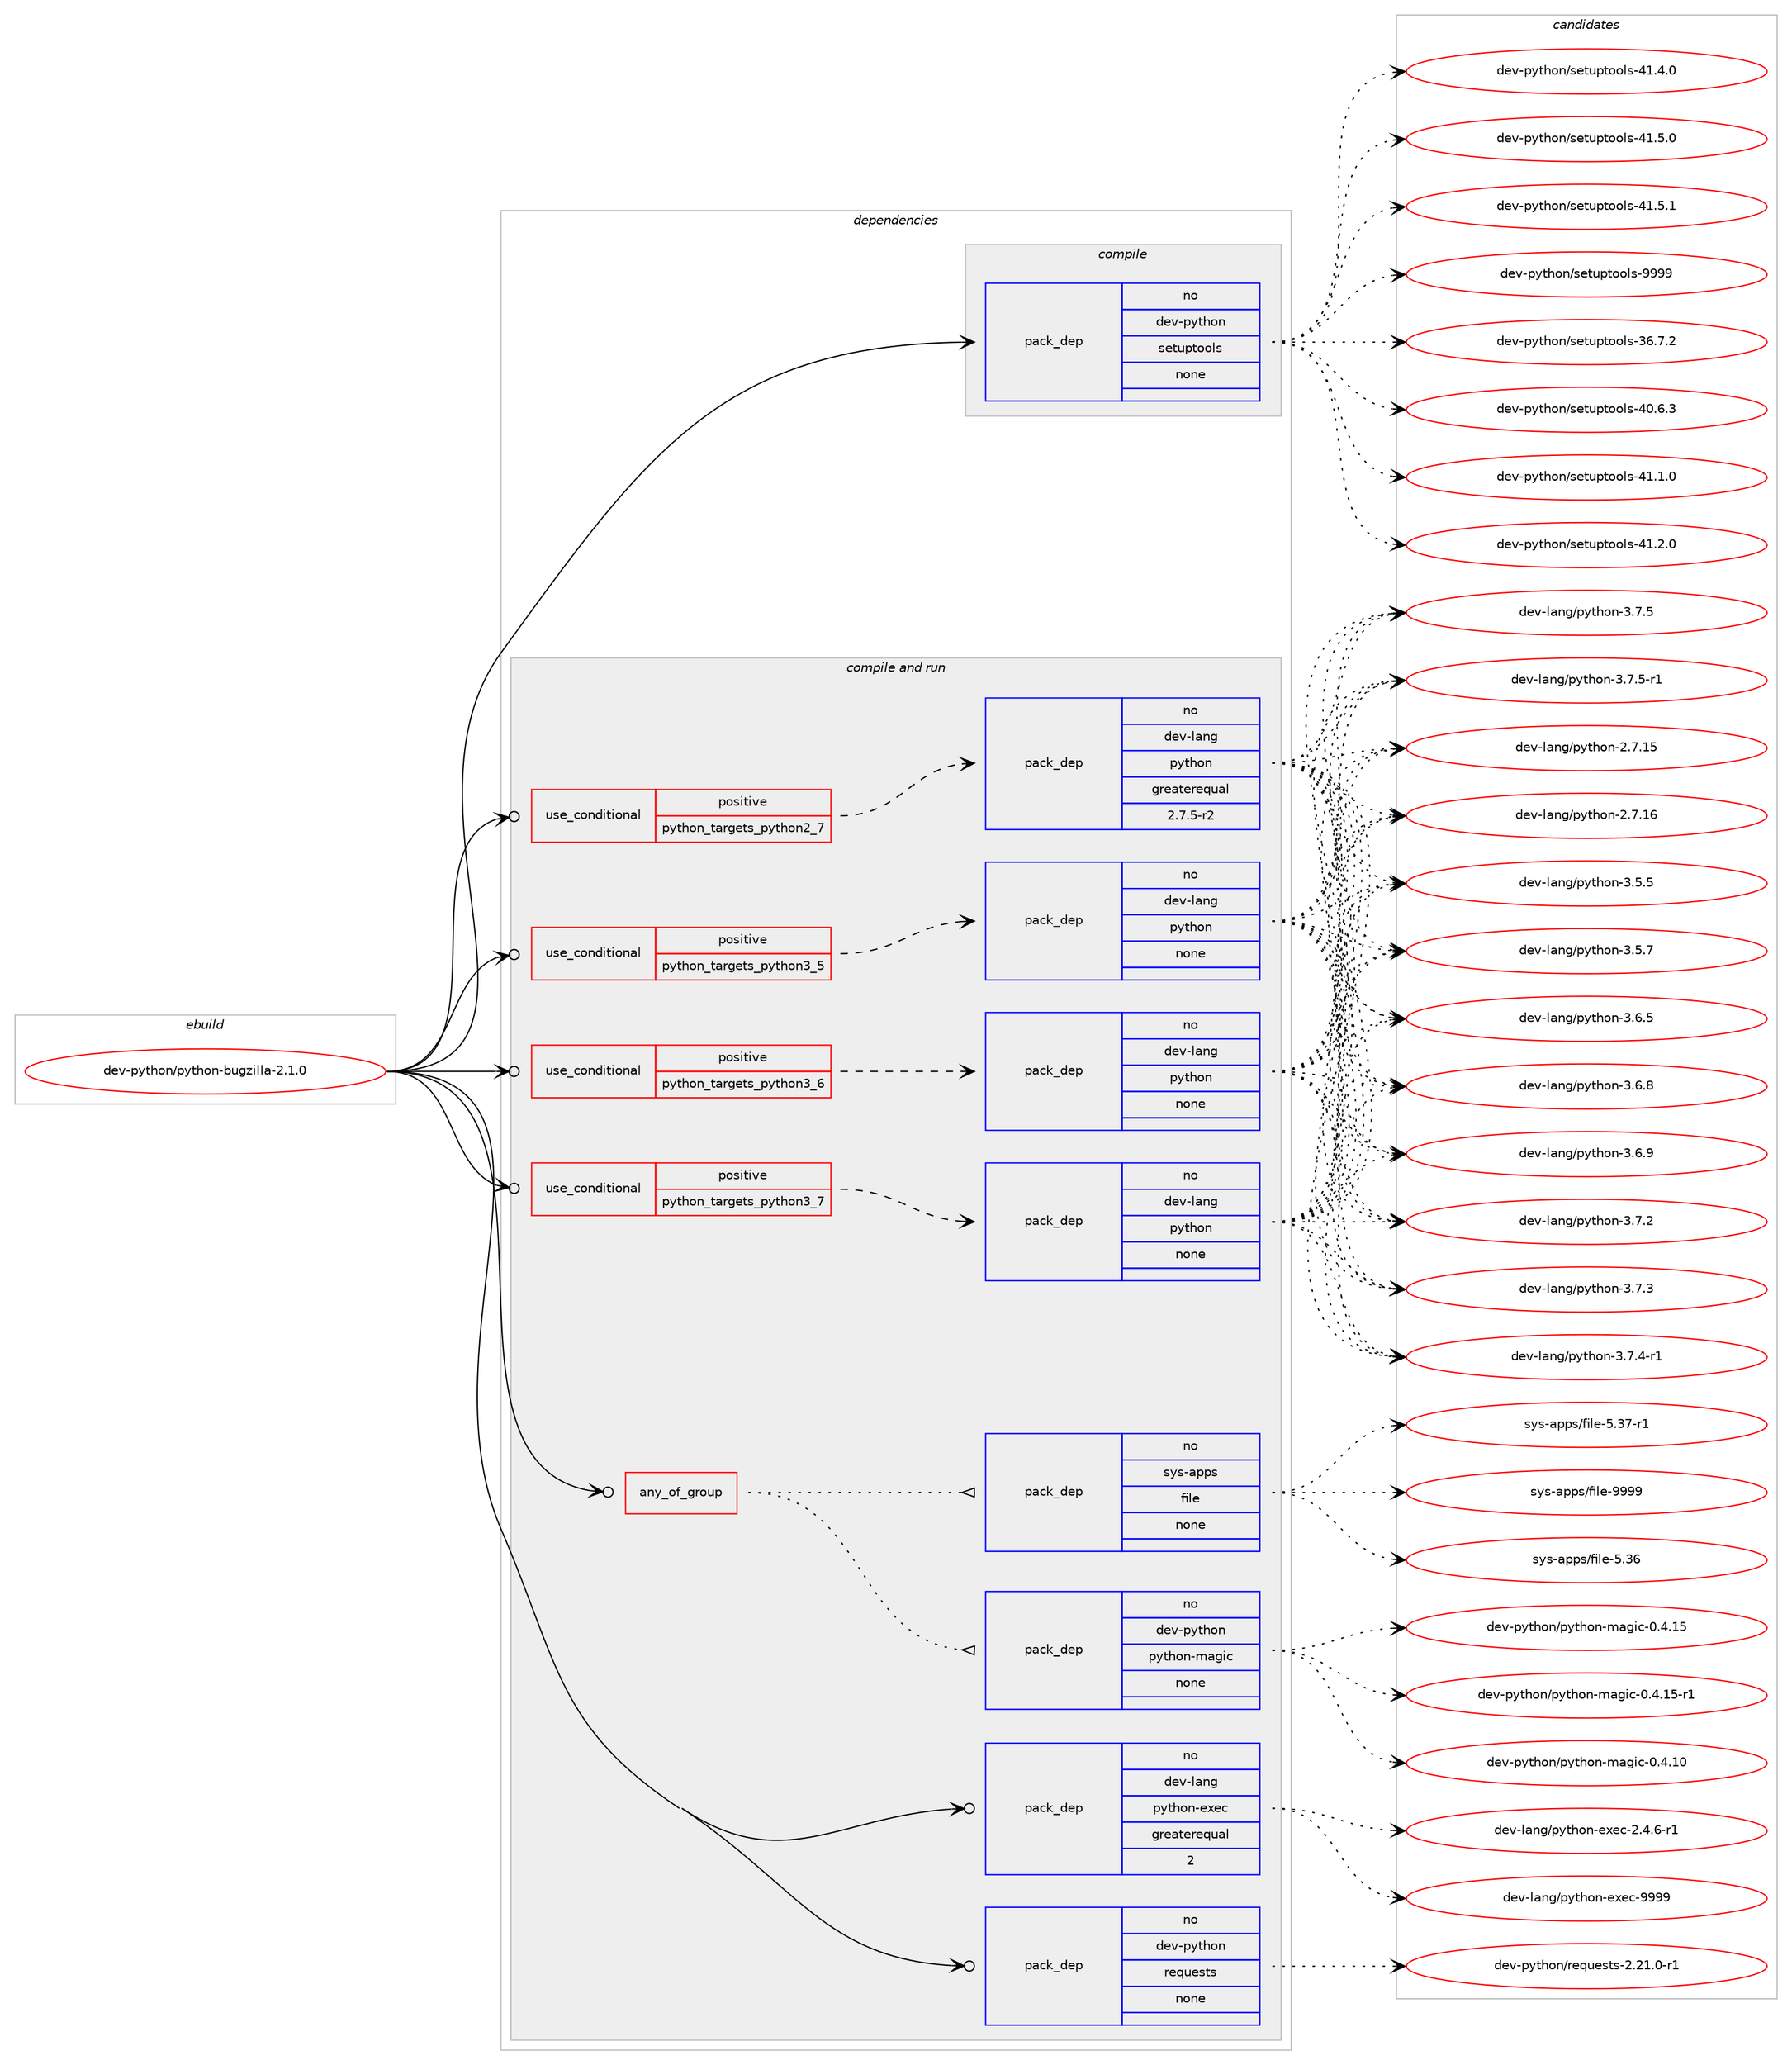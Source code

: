 digraph prolog {

# *************
# Graph options
# *************

newrank=true;
concentrate=true;
compound=true;
graph [rankdir=LR,fontname=Helvetica,fontsize=10,ranksep=1.5];#, ranksep=2.5, nodesep=0.2];
edge  [arrowhead=vee];
node  [fontname=Helvetica,fontsize=10];

# **********
# The ebuild
# **********

subgraph cluster_leftcol {
color=gray;
rank=same;
label=<<i>ebuild</i>>;
id [label="dev-python/python-bugzilla-2.1.0", color=red, width=4, href="../dev-python/python-bugzilla-2.1.0.svg"];
}

# ****************
# The dependencies
# ****************

subgraph cluster_midcol {
color=gray;
label=<<i>dependencies</i>>;
subgraph cluster_compile {
fillcolor="#eeeeee";
style=filled;
label=<<i>compile</i>>;
subgraph pack471104 {
dependency630285 [label=<<TABLE BORDER="0" CELLBORDER="1" CELLSPACING="0" CELLPADDING="4" WIDTH="220"><TR><TD ROWSPAN="6" CELLPADDING="30">pack_dep</TD></TR><TR><TD WIDTH="110">no</TD></TR><TR><TD>dev-python</TD></TR><TR><TD>setuptools</TD></TR><TR><TD>none</TD></TR><TR><TD></TD></TR></TABLE>>, shape=none, color=blue];
}
id:e -> dependency630285:w [weight=20,style="solid",arrowhead="vee"];
}
subgraph cluster_compileandrun {
fillcolor="#eeeeee";
style=filled;
label=<<i>compile and run</i>>;
subgraph any11491 {
dependency630286 [label=<<TABLE BORDER="0" CELLBORDER="1" CELLSPACING="0" CELLPADDING="4"><TR><TD CELLPADDING="10">any_of_group</TD></TR></TABLE>>, shape=none, color=red];subgraph pack471105 {
dependency630287 [label=<<TABLE BORDER="0" CELLBORDER="1" CELLSPACING="0" CELLPADDING="4" WIDTH="220"><TR><TD ROWSPAN="6" CELLPADDING="30">pack_dep</TD></TR><TR><TD WIDTH="110">no</TD></TR><TR><TD>dev-python</TD></TR><TR><TD>python-magic</TD></TR><TR><TD>none</TD></TR><TR><TD></TD></TR></TABLE>>, shape=none, color=blue];
}
dependency630286:e -> dependency630287:w [weight=20,style="dotted",arrowhead="oinv"];
subgraph pack471106 {
dependency630288 [label=<<TABLE BORDER="0" CELLBORDER="1" CELLSPACING="0" CELLPADDING="4" WIDTH="220"><TR><TD ROWSPAN="6" CELLPADDING="30">pack_dep</TD></TR><TR><TD WIDTH="110">no</TD></TR><TR><TD>sys-apps</TD></TR><TR><TD>file</TD></TR><TR><TD>none</TD></TR><TR><TD></TD></TR></TABLE>>, shape=none, color=blue];
}
dependency630286:e -> dependency630288:w [weight=20,style="dotted",arrowhead="oinv"];
}
id:e -> dependency630286:w [weight=20,style="solid",arrowhead="odotvee"];
subgraph cond147313 {
dependency630289 [label=<<TABLE BORDER="0" CELLBORDER="1" CELLSPACING="0" CELLPADDING="4"><TR><TD ROWSPAN="3" CELLPADDING="10">use_conditional</TD></TR><TR><TD>positive</TD></TR><TR><TD>python_targets_python2_7</TD></TR></TABLE>>, shape=none, color=red];
subgraph pack471107 {
dependency630290 [label=<<TABLE BORDER="0" CELLBORDER="1" CELLSPACING="0" CELLPADDING="4" WIDTH="220"><TR><TD ROWSPAN="6" CELLPADDING="30">pack_dep</TD></TR><TR><TD WIDTH="110">no</TD></TR><TR><TD>dev-lang</TD></TR><TR><TD>python</TD></TR><TR><TD>greaterequal</TD></TR><TR><TD>2.7.5-r2</TD></TR></TABLE>>, shape=none, color=blue];
}
dependency630289:e -> dependency630290:w [weight=20,style="dashed",arrowhead="vee"];
}
id:e -> dependency630289:w [weight=20,style="solid",arrowhead="odotvee"];
subgraph cond147314 {
dependency630291 [label=<<TABLE BORDER="0" CELLBORDER="1" CELLSPACING="0" CELLPADDING="4"><TR><TD ROWSPAN="3" CELLPADDING="10">use_conditional</TD></TR><TR><TD>positive</TD></TR><TR><TD>python_targets_python3_5</TD></TR></TABLE>>, shape=none, color=red];
subgraph pack471108 {
dependency630292 [label=<<TABLE BORDER="0" CELLBORDER="1" CELLSPACING="0" CELLPADDING="4" WIDTH="220"><TR><TD ROWSPAN="6" CELLPADDING="30">pack_dep</TD></TR><TR><TD WIDTH="110">no</TD></TR><TR><TD>dev-lang</TD></TR><TR><TD>python</TD></TR><TR><TD>none</TD></TR><TR><TD></TD></TR></TABLE>>, shape=none, color=blue];
}
dependency630291:e -> dependency630292:w [weight=20,style="dashed",arrowhead="vee"];
}
id:e -> dependency630291:w [weight=20,style="solid",arrowhead="odotvee"];
subgraph cond147315 {
dependency630293 [label=<<TABLE BORDER="0" CELLBORDER="1" CELLSPACING="0" CELLPADDING="4"><TR><TD ROWSPAN="3" CELLPADDING="10">use_conditional</TD></TR><TR><TD>positive</TD></TR><TR><TD>python_targets_python3_6</TD></TR></TABLE>>, shape=none, color=red];
subgraph pack471109 {
dependency630294 [label=<<TABLE BORDER="0" CELLBORDER="1" CELLSPACING="0" CELLPADDING="4" WIDTH="220"><TR><TD ROWSPAN="6" CELLPADDING="30">pack_dep</TD></TR><TR><TD WIDTH="110">no</TD></TR><TR><TD>dev-lang</TD></TR><TR><TD>python</TD></TR><TR><TD>none</TD></TR><TR><TD></TD></TR></TABLE>>, shape=none, color=blue];
}
dependency630293:e -> dependency630294:w [weight=20,style="dashed",arrowhead="vee"];
}
id:e -> dependency630293:w [weight=20,style="solid",arrowhead="odotvee"];
subgraph cond147316 {
dependency630295 [label=<<TABLE BORDER="0" CELLBORDER="1" CELLSPACING="0" CELLPADDING="4"><TR><TD ROWSPAN="3" CELLPADDING="10">use_conditional</TD></TR><TR><TD>positive</TD></TR><TR><TD>python_targets_python3_7</TD></TR></TABLE>>, shape=none, color=red];
subgraph pack471110 {
dependency630296 [label=<<TABLE BORDER="0" CELLBORDER="1" CELLSPACING="0" CELLPADDING="4" WIDTH="220"><TR><TD ROWSPAN="6" CELLPADDING="30">pack_dep</TD></TR><TR><TD WIDTH="110">no</TD></TR><TR><TD>dev-lang</TD></TR><TR><TD>python</TD></TR><TR><TD>none</TD></TR><TR><TD></TD></TR></TABLE>>, shape=none, color=blue];
}
dependency630295:e -> dependency630296:w [weight=20,style="dashed",arrowhead="vee"];
}
id:e -> dependency630295:w [weight=20,style="solid",arrowhead="odotvee"];
subgraph pack471111 {
dependency630297 [label=<<TABLE BORDER="0" CELLBORDER="1" CELLSPACING="0" CELLPADDING="4" WIDTH="220"><TR><TD ROWSPAN="6" CELLPADDING="30">pack_dep</TD></TR><TR><TD WIDTH="110">no</TD></TR><TR><TD>dev-lang</TD></TR><TR><TD>python-exec</TD></TR><TR><TD>greaterequal</TD></TR><TR><TD>2</TD></TR></TABLE>>, shape=none, color=blue];
}
id:e -> dependency630297:w [weight=20,style="solid",arrowhead="odotvee"];
subgraph pack471112 {
dependency630298 [label=<<TABLE BORDER="0" CELLBORDER="1" CELLSPACING="0" CELLPADDING="4" WIDTH="220"><TR><TD ROWSPAN="6" CELLPADDING="30">pack_dep</TD></TR><TR><TD WIDTH="110">no</TD></TR><TR><TD>dev-python</TD></TR><TR><TD>requests</TD></TR><TR><TD>none</TD></TR><TR><TD></TD></TR></TABLE>>, shape=none, color=blue];
}
id:e -> dependency630298:w [weight=20,style="solid",arrowhead="odotvee"];
}
subgraph cluster_run {
fillcolor="#eeeeee";
style=filled;
label=<<i>run</i>>;
}
}

# **************
# The candidates
# **************

subgraph cluster_choices {
rank=same;
color=gray;
label=<<i>candidates</i>>;

subgraph choice471104 {
color=black;
nodesep=1;
choice100101118451121211161041111104711510111611711211611111110811545515446554650 [label="dev-python/setuptools-36.7.2", color=red, width=4,href="../dev-python/setuptools-36.7.2.svg"];
choice100101118451121211161041111104711510111611711211611111110811545524846544651 [label="dev-python/setuptools-40.6.3", color=red, width=4,href="../dev-python/setuptools-40.6.3.svg"];
choice100101118451121211161041111104711510111611711211611111110811545524946494648 [label="dev-python/setuptools-41.1.0", color=red, width=4,href="../dev-python/setuptools-41.1.0.svg"];
choice100101118451121211161041111104711510111611711211611111110811545524946504648 [label="dev-python/setuptools-41.2.0", color=red, width=4,href="../dev-python/setuptools-41.2.0.svg"];
choice100101118451121211161041111104711510111611711211611111110811545524946524648 [label="dev-python/setuptools-41.4.0", color=red, width=4,href="../dev-python/setuptools-41.4.0.svg"];
choice100101118451121211161041111104711510111611711211611111110811545524946534648 [label="dev-python/setuptools-41.5.0", color=red, width=4,href="../dev-python/setuptools-41.5.0.svg"];
choice100101118451121211161041111104711510111611711211611111110811545524946534649 [label="dev-python/setuptools-41.5.1", color=red, width=4,href="../dev-python/setuptools-41.5.1.svg"];
choice10010111845112121116104111110471151011161171121161111111081154557575757 [label="dev-python/setuptools-9999", color=red, width=4,href="../dev-python/setuptools-9999.svg"];
dependency630285:e -> choice100101118451121211161041111104711510111611711211611111110811545515446554650:w [style=dotted,weight="100"];
dependency630285:e -> choice100101118451121211161041111104711510111611711211611111110811545524846544651:w [style=dotted,weight="100"];
dependency630285:e -> choice100101118451121211161041111104711510111611711211611111110811545524946494648:w [style=dotted,weight="100"];
dependency630285:e -> choice100101118451121211161041111104711510111611711211611111110811545524946504648:w [style=dotted,weight="100"];
dependency630285:e -> choice100101118451121211161041111104711510111611711211611111110811545524946524648:w [style=dotted,weight="100"];
dependency630285:e -> choice100101118451121211161041111104711510111611711211611111110811545524946534648:w [style=dotted,weight="100"];
dependency630285:e -> choice100101118451121211161041111104711510111611711211611111110811545524946534649:w [style=dotted,weight="100"];
dependency630285:e -> choice10010111845112121116104111110471151011161171121161111111081154557575757:w [style=dotted,weight="100"];
}
subgraph choice471105 {
color=black;
nodesep=1;
choice100101118451121211161041111104711212111610411111045109971031059945484652464948 [label="dev-python/python-magic-0.4.10", color=red, width=4,href="../dev-python/python-magic-0.4.10.svg"];
choice100101118451121211161041111104711212111610411111045109971031059945484652464953 [label="dev-python/python-magic-0.4.15", color=red, width=4,href="../dev-python/python-magic-0.4.15.svg"];
choice1001011184511212111610411111047112121116104111110451099710310599454846524649534511449 [label="dev-python/python-magic-0.4.15-r1", color=red, width=4,href="../dev-python/python-magic-0.4.15-r1.svg"];
dependency630287:e -> choice100101118451121211161041111104711212111610411111045109971031059945484652464948:w [style=dotted,weight="100"];
dependency630287:e -> choice100101118451121211161041111104711212111610411111045109971031059945484652464953:w [style=dotted,weight="100"];
dependency630287:e -> choice1001011184511212111610411111047112121116104111110451099710310599454846524649534511449:w [style=dotted,weight="100"];
}
subgraph choice471106 {
color=black;
nodesep=1;
choice1151211154597112112115471021051081014553465154 [label="sys-apps/file-5.36", color=red, width=4,href="../sys-apps/file-5.36.svg"];
choice11512111545971121121154710210510810145534651554511449 [label="sys-apps/file-5.37-r1", color=red, width=4,href="../sys-apps/file-5.37-r1.svg"];
choice1151211154597112112115471021051081014557575757 [label="sys-apps/file-9999", color=red, width=4,href="../sys-apps/file-9999.svg"];
dependency630288:e -> choice1151211154597112112115471021051081014553465154:w [style=dotted,weight="100"];
dependency630288:e -> choice11512111545971121121154710210510810145534651554511449:w [style=dotted,weight="100"];
dependency630288:e -> choice1151211154597112112115471021051081014557575757:w [style=dotted,weight="100"];
}
subgraph choice471107 {
color=black;
nodesep=1;
choice10010111845108971101034711212111610411111045504655464953 [label="dev-lang/python-2.7.15", color=red, width=4,href="../dev-lang/python-2.7.15.svg"];
choice10010111845108971101034711212111610411111045504655464954 [label="dev-lang/python-2.7.16", color=red, width=4,href="../dev-lang/python-2.7.16.svg"];
choice100101118451089711010347112121116104111110455146534653 [label="dev-lang/python-3.5.5", color=red, width=4,href="../dev-lang/python-3.5.5.svg"];
choice100101118451089711010347112121116104111110455146534655 [label="dev-lang/python-3.5.7", color=red, width=4,href="../dev-lang/python-3.5.7.svg"];
choice100101118451089711010347112121116104111110455146544653 [label="dev-lang/python-3.6.5", color=red, width=4,href="../dev-lang/python-3.6.5.svg"];
choice100101118451089711010347112121116104111110455146544656 [label="dev-lang/python-3.6.8", color=red, width=4,href="../dev-lang/python-3.6.8.svg"];
choice100101118451089711010347112121116104111110455146544657 [label="dev-lang/python-3.6.9", color=red, width=4,href="../dev-lang/python-3.6.9.svg"];
choice100101118451089711010347112121116104111110455146554650 [label="dev-lang/python-3.7.2", color=red, width=4,href="../dev-lang/python-3.7.2.svg"];
choice100101118451089711010347112121116104111110455146554651 [label="dev-lang/python-3.7.3", color=red, width=4,href="../dev-lang/python-3.7.3.svg"];
choice1001011184510897110103471121211161041111104551465546524511449 [label="dev-lang/python-3.7.4-r1", color=red, width=4,href="../dev-lang/python-3.7.4-r1.svg"];
choice100101118451089711010347112121116104111110455146554653 [label="dev-lang/python-3.7.5", color=red, width=4,href="../dev-lang/python-3.7.5.svg"];
choice1001011184510897110103471121211161041111104551465546534511449 [label="dev-lang/python-3.7.5-r1", color=red, width=4,href="../dev-lang/python-3.7.5-r1.svg"];
dependency630290:e -> choice10010111845108971101034711212111610411111045504655464953:w [style=dotted,weight="100"];
dependency630290:e -> choice10010111845108971101034711212111610411111045504655464954:w [style=dotted,weight="100"];
dependency630290:e -> choice100101118451089711010347112121116104111110455146534653:w [style=dotted,weight="100"];
dependency630290:e -> choice100101118451089711010347112121116104111110455146534655:w [style=dotted,weight="100"];
dependency630290:e -> choice100101118451089711010347112121116104111110455146544653:w [style=dotted,weight="100"];
dependency630290:e -> choice100101118451089711010347112121116104111110455146544656:w [style=dotted,weight="100"];
dependency630290:e -> choice100101118451089711010347112121116104111110455146544657:w [style=dotted,weight="100"];
dependency630290:e -> choice100101118451089711010347112121116104111110455146554650:w [style=dotted,weight="100"];
dependency630290:e -> choice100101118451089711010347112121116104111110455146554651:w [style=dotted,weight="100"];
dependency630290:e -> choice1001011184510897110103471121211161041111104551465546524511449:w [style=dotted,weight="100"];
dependency630290:e -> choice100101118451089711010347112121116104111110455146554653:w [style=dotted,weight="100"];
dependency630290:e -> choice1001011184510897110103471121211161041111104551465546534511449:w [style=dotted,weight="100"];
}
subgraph choice471108 {
color=black;
nodesep=1;
choice10010111845108971101034711212111610411111045504655464953 [label="dev-lang/python-2.7.15", color=red, width=4,href="../dev-lang/python-2.7.15.svg"];
choice10010111845108971101034711212111610411111045504655464954 [label="dev-lang/python-2.7.16", color=red, width=4,href="../dev-lang/python-2.7.16.svg"];
choice100101118451089711010347112121116104111110455146534653 [label="dev-lang/python-3.5.5", color=red, width=4,href="../dev-lang/python-3.5.5.svg"];
choice100101118451089711010347112121116104111110455146534655 [label="dev-lang/python-3.5.7", color=red, width=4,href="../dev-lang/python-3.5.7.svg"];
choice100101118451089711010347112121116104111110455146544653 [label="dev-lang/python-3.6.5", color=red, width=4,href="../dev-lang/python-3.6.5.svg"];
choice100101118451089711010347112121116104111110455146544656 [label="dev-lang/python-3.6.8", color=red, width=4,href="../dev-lang/python-3.6.8.svg"];
choice100101118451089711010347112121116104111110455146544657 [label="dev-lang/python-3.6.9", color=red, width=4,href="../dev-lang/python-3.6.9.svg"];
choice100101118451089711010347112121116104111110455146554650 [label="dev-lang/python-3.7.2", color=red, width=4,href="../dev-lang/python-3.7.2.svg"];
choice100101118451089711010347112121116104111110455146554651 [label="dev-lang/python-3.7.3", color=red, width=4,href="../dev-lang/python-3.7.3.svg"];
choice1001011184510897110103471121211161041111104551465546524511449 [label="dev-lang/python-3.7.4-r1", color=red, width=4,href="../dev-lang/python-3.7.4-r1.svg"];
choice100101118451089711010347112121116104111110455146554653 [label="dev-lang/python-3.7.5", color=red, width=4,href="../dev-lang/python-3.7.5.svg"];
choice1001011184510897110103471121211161041111104551465546534511449 [label="dev-lang/python-3.7.5-r1", color=red, width=4,href="../dev-lang/python-3.7.5-r1.svg"];
dependency630292:e -> choice10010111845108971101034711212111610411111045504655464953:w [style=dotted,weight="100"];
dependency630292:e -> choice10010111845108971101034711212111610411111045504655464954:w [style=dotted,weight="100"];
dependency630292:e -> choice100101118451089711010347112121116104111110455146534653:w [style=dotted,weight="100"];
dependency630292:e -> choice100101118451089711010347112121116104111110455146534655:w [style=dotted,weight="100"];
dependency630292:e -> choice100101118451089711010347112121116104111110455146544653:w [style=dotted,weight="100"];
dependency630292:e -> choice100101118451089711010347112121116104111110455146544656:w [style=dotted,weight="100"];
dependency630292:e -> choice100101118451089711010347112121116104111110455146544657:w [style=dotted,weight="100"];
dependency630292:e -> choice100101118451089711010347112121116104111110455146554650:w [style=dotted,weight="100"];
dependency630292:e -> choice100101118451089711010347112121116104111110455146554651:w [style=dotted,weight="100"];
dependency630292:e -> choice1001011184510897110103471121211161041111104551465546524511449:w [style=dotted,weight="100"];
dependency630292:e -> choice100101118451089711010347112121116104111110455146554653:w [style=dotted,weight="100"];
dependency630292:e -> choice1001011184510897110103471121211161041111104551465546534511449:w [style=dotted,weight="100"];
}
subgraph choice471109 {
color=black;
nodesep=1;
choice10010111845108971101034711212111610411111045504655464953 [label="dev-lang/python-2.7.15", color=red, width=4,href="../dev-lang/python-2.7.15.svg"];
choice10010111845108971101034711212111610411111045504655464954 [label="dev-lang/python-2.7.16", color=red, width=4,href="../dev-lang/python-2.7.16.svg"];
choice100101118451089711010347112121116104111110455146534653 [label="dev-lang/python-3.5.5", color=red, width=4,href="../dev-lang/python-3.5.5.svg"];
choice100101118451089711010347112121116104111110455146534655 [label="dev-lang/python-3.5.7", color=red, width=4,href="../dev-lang/python-3.5.7.svg"];
choice100101118451089711010347112121116104111110455146544653 [label="dev-lang/python-3.6.5", color=red, width=4,href="../dev-lang/python-3.6.5.svg"];
choice100101118451089711010347112121116104111110455146544656 [label="dev-lang/python-3.6.8", color=red, width=4,href="../dev-lang/python-3.6.8.svg"];
choice100101118451089711010347112121116104111110455146544657 [label="dev-lang/python-3.6.9", color=red, width=4,href="../dev-lang/python-3.6.9.svg"];
choice100101118451089711010347112121116104111110455146554650 [label="dev-lang/python-3.7.2", color=red, width=4,href="../dev-lang/python-3.7.2.svg"];
choice100101118451089711010347112121116104111110455146554651 [label="dev-lang/python-3.7.3", color=red, width=4,href="../dev-lang/python-3.7.3.svg"];
choice1001011184510897110103471121211161041111104551465546524511449 [label="dev-lang/python-3.7.4-r1", color=red, width=4,href="../dev-lang/python-3.7.4-r1.svg"];
choice100101118451089711010347112121116104111110455146554653 [label="dev-lang/python-3.7.5", color=red, width=4,href="../dev-lang/python-3.7.5.svg"];
choice1001011184510897110103471121211161041111104551465546534511449 [label="dev-lang/python-3.7.5-r1", color=red, width=4,href="../dev-lang/python-3.7.5-r1.svg"];
dependency630294:e -> choice10010111845108971101034711212111610411111045504655464953:w [style=dotted,weight="100"];
dependency630294:e -> choice10010111845108971101034711212111610411111045504655464954:w [style=dotted,weight="100"];
dependency630294:e -> choice100101118451089711010347112121116104111110455146534653:w [style=dotted,weight="100"];
dependency630294:e -> choice100101118451089711010347112121116104111110455146534655:w [style=dotted,weight="100"];
dependency630294:e -> choice100101118451089711010347112121116104111110455146544653:w [style=dotted,weight="100"];
dependency630294:e -> choice100101118451089711010347112121116104111110455146544656:w [style=dotted,weight="100"];
dependency630294:e -> choice100101118451089711010347112121116104111110455146544657:w [style=dotted,weight="100"];
dependency630294:e -> choice100101118451089711010347112121116104111110455146554650:w [style=dotted,weight="100"];
dependency630294:e -> choice100101118451089711010347112121116104111110455146554651:w [style=dotted,weight="100"];
dependency630294:e -> choice1001011184510897110103471121211161041111104551465546524511449:w [style=dotted,weight="100"];
dependency630294:e -> choice100101118451089711010347112121116104111110455146554653:w [style=dotted,weight="100"];
dependency630294:e -> choice1001011184510897110103471121211161041111104551465546534511449:w [style=dotted,weight="100"];
}
subgraph choice471110 {
color=black;
nodesep=1;
choice10010111845108971101034711212111610411111045504655464953 [label="dev-lang/python-2.7.15", color=red, width=4,href="../dev-lang/python-2.7.15.svg"];
choice10010111845108971101034711212111610411111045504655464954 [label="dev-lang/python-2.7.16", color=red, width=4,href="../dev-lang/python-2.7.16.svg"];
choice100101118451089711010347112121116104111110455146534653 [label="dev-lang/python-3.5.5", color=red, width=4,href="../dev-lang/python-3.5.5.svg"];
choice100101118451089711010347112121116104111110455146534655 [label="dev-lang/python-3.5.7", color=red, width=4,href="../dev-lang/python-3.5.7.svg"];
choice100101118451089711010347112121116104111110455146544653 [label="dev-lang/python-3.6.5", color=red, width=4,href="../dev-lang/python-3.6.5.svg"];
choice100101118451089711010347112121116104111110455146544656 [label="dev-lang/python-3.6.8", color=red, width=4,href="../dev-lang/python-3.6.8.svg"];
choice100101118451089711010347112121116104111110455146544657 [label="dev-lang/python-3.6.9", color=red, width=4,href="../dev-lang/python-3.6.9.svg"];
choice100101118451089711010347112121116104111110455146554650 [label="dev-lang/python-3.7.2", color=red, width=4,href="../dev-lang/python-3.7.2.svg"];
choice100101118451089711010347112121116104111110455146554651 [label="dev-lang/python-3.7.3", color=red, width=4,href="../dev-lang/python-3.7.3.svg"];
choice1001011184510897110103471121211161041111104551465546524511449 [label="dev-lang/python-3.7.4-r1", color=red, width=4,href="../dev-lang/python-3.7.4-r1.svg"];
choice100101118451089711010347112121116104111110455146554653 [label="dev-lang/python-3.7.5", color=red, width=4,href="../dev-lang/python-3.7.5.svg"];
choice1001011184510897110103471121211161041111104551465546534511449 [label="dev-lang/python-3.7.5-r1", color=red, width=4,href="../dev-lang/python-3.7.5-r1.svg"];
dependency630296:e -> choice10010111845108971101034711212111610411111045504655464953:w [style=dotted,weight="100"];
dependency630296:e -> choice10010111845108971101034711212111610411111045504655464954:w [style=dotted,weight="100"];
dependency630296:e -> choice100101118451089711010347112121116104111110455146534653:w [style=dotted,weight="100"];
dependency630296:e -> choice100101118451089711010347112121116104111110455146534655:w [style=dotted,weight="100"];
dependency630296:e -> choice100101118451089711010347112121116104111110455146544653:w [style=dotted,weight="100"];
dependency630296:e -> choice100101118451089711010347112121116104111110455146544656:w [style=dotted,weight="100"];
dependency630296:e -> choice100101118451089711010347112121116104111110455146544657:w [style=dotted,weight="100"];
dependency630296:e -> choice100101118451089711010347112121116104111110455146554650:w [style=dotted,weight="100"];
dependency630296:e -> choice100101118451089711010347112121116104111110455146554651:w [style=dotted,weight="100"];
dependency630296:e -> choice1001011184510897110103471121211161041111104551465546524511449:w [style=dotted,weight="100"];
dependency630296:e -> choice100101118451089711010347112121116104111110455146554653:w [style=dotted,weight="100"];
dependency630296:e -> choice1001011184510897110103471121211161041111104551465546534511449:w [style=dotted,weight="100"];
}
subgraph choice471111 {
color=black;
nodesep=1;
choice10010111845108971101034711212111610411111045101120101994550465246544511449 [label="dev-lang/python-exec-2.4.6-r1", color=red, width=4,href="../dev-lang/python-exec-2.4.6-r1.svg"];
choice10010111845108971101034711212111610411111045101120101994557575757 [label="dev-lang/python-exec-9999", color=red, width=4,href="../dev-lang/python-exec-9999.svg"];
dependency630297:e -> choice10010111845108971101034711212111610411111045101120101994550465246544511449:w [style=dotted,weight="100"];
dependency630297:e -> choice10010111845108971101034711212111610411111045101120101994557575757:w [style=dotted,weight="100"];
}
subgraph choice471112 {
color=black;
nodesep=1;
choice1001011184511212111610411111047114101113117101115116115455046504946484511449 [label="dev-python/requests-2.21.0-r1", color=red, width=4,href="../dev-python/requests-2.21.0-r1.svg"];
dependency630298:e -> choice1001011184511212111610411111047114101113117101115116115455046504946484511449:w [style=dotted,weight="100"];
}
}

}
